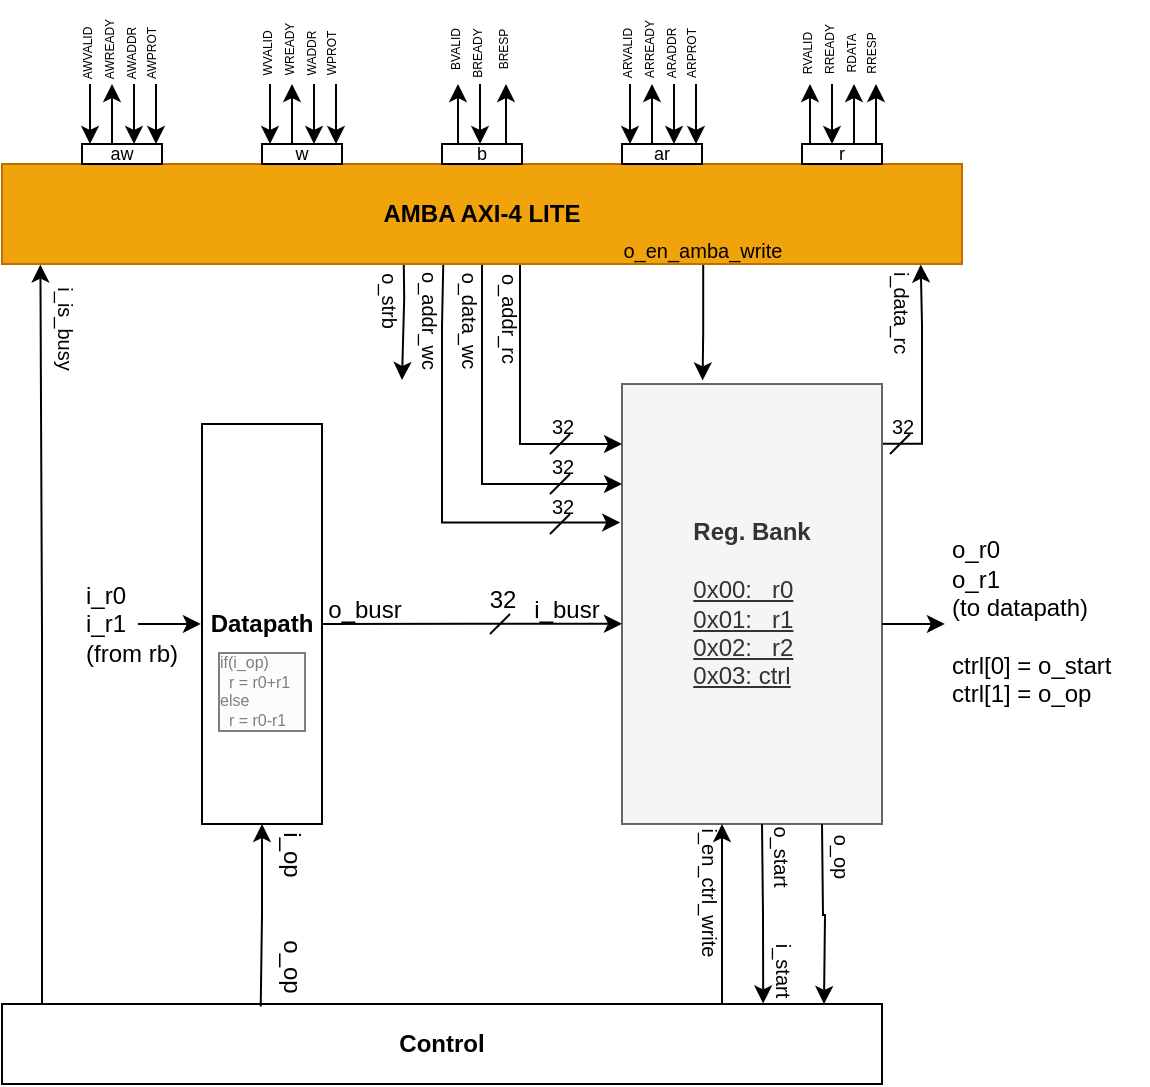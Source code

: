 <mxfile version="22.1.18" type="google">
  <diagram name="Page-1" id="0TndVoJYKliNYr8XNkfU">
    <mxGraphModel grid="1" page="1" gridSize="10" guides="1" tooltips="1" connect="1" arrows="1" fold="1" pageScale="1" pageWidth="850" pageHeight="1100" math="0" shadow="0">
      <root>
        <mxCell id="0" />
        <mxCell id="1" parent="0" />
        <mxCell id="XoeP2VOuVGM6aKN8_D4t-81" style="edgeStyle=orthogonalEdgeStyle;rounded=0;orthogonalLoop=1;jettySize=auto;html=1;entryX=0.31;entryY=-0.008;entryDx=0;entryDy=0;entryPerimeter=0;exitX=0.506;exitY=-0.082;exitDx=0;exitDy=0;exitPerimeter=0;" edge="1" parent="1">
          <mxGeometry relative="1" as="geometry">
            <mxPoint x="383" y="462" as="targetPoint" />
            <mxPoint x="383.6" y="379.54" as="sourcePoint" />
          </mxGeometry>
        </mxCell>
        <mxCell id="XoeP2VOuVGM6aKN8_D4t-7" style="edgeStyle=orthogonalEdgeStyle;rounded=0;orthogonalLoop=1;jettySize=auto;html=1;entryX=0.31;entryY=-0.008;entryDx=0;entryDy=0;entryPerimeter=0;exitX=0.506;exitY=-0.082;exitDx=0;exitDy=0;exitPerimeter=0;" edge="1" parent="1" source="IhvOqUo76paBUTJ3xCxH-38" target="IhvOqUo76paBUTJ3xCxH-1">
          <mxGeometry relative="1" as="geometry" />
        </mxCell>
        <mxCell id="XoeP2VOuVGM6aKN8_D4t-8" style="edgeStyle=orthogonalEdgeStyle;rounded=0;orthogonalLoop=1;jettySize=auto;html=1;exitX=1.004;exitY=0.136;exitDx=0;exitDy=0;entryX=0.957;entryY=1.006;entryDx=0;entryDy=0;entryPerimeter=0;exitPerimeter=0;" edge="1" parent="1" source="IhvOqUo76paBUTJ3xCxH-1" target="IhvOqUo76paBUTJ3xCxH-16">
          <mxGeometry relative="1" as="geometry" />
        </mxCell>
        <mxCell id="IhvOqUo76paBUTJ3xCxH-1" value="&lt;div style=&quot;text-align: left;&quot;&gt;&lt;span style=&quot;background-color: initial;&quot;&gt;&lt;b&gt;Reg. Bank&lt;/b&gt;&lt;/span&gt;&lt;/div&gt;&lt;div style=&quot;text-align: left;&quot;&gt;&lt;br&gt;&lt;/div&gt;&lt;div style=&quot;text-align: left;&quot;&gt;&lt;span style=&quot;background-color: initial;&quot;&gt;&lt;u&gt;0x00:&amp;nbsp; &amp;nbsp;r0&lt;/u&gt;&lt;/span&gt;&lt;/div&gt;&lt;div style=&quot;text-align: left;&quot;&gt;&lt;span style=&quot;background-color: initial;&quot;&gt;&lt;u&gt;0x01:&amp;nbsp; &amp;nbsp;r1&lt;/u&gt;&lt;/span&gt;&lt;/div&gt;&lt;div style=&quot;text-align: left;&quot;&gt;&lt;span style=&quot;background-color: initial;&quot;&gt;&lt;u&gt;0x02:&amp;nbsp; &amp;nbsp;r2&lt;/u&gt;&lt;/span&gt;&lt;/div&gt;&lt;div style=&quot;text-align: left;&quot;&gt;&lt;span style=&quot;background-color: initial;&quot;&gt;&lt;u&gt;0x03: ctrl&lt;/u&gt;&lt;/span&gt;&lt;/div&gt;" style="rounded=0;whiteSpace=wrap;html=1;fillColor=#f5f5f5;fontColor=#333333;strokeColor=#666666;" vertex="1" parent="1">
          <mxGeometry x="493" y="464" width="130" height="220" as="geometry" />
        </mxCell>
        <mxCell id="IhvOqUo76paBUTJ3xCxH-5" value="" style="endArrow=none;html=1;rounded=0;fontSize=10;" edge="1" parent="1">
          <mxGeometry width="50" height="50" relative="1" as="geometry">
            <mxPoint x="467" y="509" as="sourcePoint" />
            <mxPoint x="457" y="519" as="targetPoint" />
          </mxGeometry>
        </mxCell>
        <mxCell id="IhvOqUo76paBUTJ3xCxH-6" value="32" style="text;html=1;align=center;verticalAlign=middle;resizable=0;points=[];autosize=1;strokeColor=none;fillColor=none;fontSize=10;" vertex="1" parent="1">
          <mxGeometry x="448" y="490" width="30" height="30" as="geometry" />
        </mxCell>
        <mxCell id="IhvOqUo76paBUTJ3xCxH-7" style="edgeStyle=orthogonalEdgeStyle;rounded=0;orthogonalLoop=1;jettySize=auto;html=1;exitX=-0.007;exitY=0.315;exitDx=0;exitDy=0;startArrow=classic;startFill=1;endArrow=none;endFill=0;entryX=0.456;entryY=0.994;entryDx=0;entryDy=0;entryPerimeter=0;exitPerimeter=0;fontSize=10;" edge="1" parent="1" source="IhvOqUo76paBUTJ3xCxH-1">
          <mxGeometry relative="1" as="geometry">
            <mxPoint x="403.64" y="403.7" as="targetPoint" />
            <mxPoint x="513" y="553.98" as="sourcePoint" />
            <Array as="points">
              <mxPoint x="403" y="533" />
              <mxPoint x="403" y="435" />
              <mxPoint x="404" y="435" />
            </Array>
          </mxGeometry>
        </mxCell>
        <mxCell id="IhvOqUo76paBUTJ3xCxH-9" value="" style="endArrow=none;html=1;rounded=0;fontSize=10;" edge="1" parent="1">
          <mxGeometry width="50" height="50" relative="1" as="geometry">
            <mxPoint x="467" y="529" as="sourcePoint" />
            <mxPoint x="457" y="539" as="targetPoint" />
          </mxGeometry>
        </mxCell>
        <mxCell id="IhvOqUo76paBUTJ3xCxH-10" value="32" style="text;html=1;align=center;verticalAlign=middle;resizable=0;points=[];autosize=1;strokeColor=none;fillColor=none;fontSize=10;" vertex="1" parent="1">
          <mxGeometry x="448" y="510" width="30" height="30" as="geometry" />
        </mxCell>
        <mxCell id="IhvOqUo76paBUTJ3xCxH-11" style="edgeStyle=orthogonalEdgeStyle;rounded=0;orthogonalLoop=1;jettySize=auto;html=1;startArrow=classic;startFill=1;endArrow=none;endFill=0;exitX=0;exitY=0.545;exitDx=0;exitDy=0;exitPerimeter=0;" edge="1" parent="1" target="IhvOqUo76paBUTJ3xCxH-17" source="IhvOqUo76paBUTJ3xCxH-1">
          <mxGeometry relative="1" as="geometry">
            <mxPoint x="383" y="584" as="targetPoint" />
            <mxPoint x="463" y="584" as="sourcePoint" />
            <Array as="points" />
          </mxGeometry>
        </mxCell>
        <mxCell id="IhvOqUo76paBUTJ3xCxH-12" value="i_busr" style="text;html=1;align=center;verticalAlign=middle;resizable=0;points=[];autosize=1;strokeColor=none;fillColor=none;" vertex="1" parent="1">
          <mxGeometry x="435" y="562" width="60" height="30" as="geometry" />
        </mxCell>
        <mxCell id="IhvOqUo76paBUTJ3xCxH-13" value="" style="endArrow=none;html=1;rounded=0;" edge="1" parent="1">
          <mxGeometry width="50" height="50" relative="1" as="geometry">
            <mxPoint x="437" y="579" as="sourcePoint" />
            <mxPoint x="427" y="589" as="targetPoint" />
          </mxGeometry>
        </mxCell>
        <mxCell id="IhvOqUo76paBUTJ3xCxH-14" value="32" style="text;html=1;align=center;verticalAlign=middle;resizable=0;points=[];autosize=1;strokeColor=none;fillColor=none;" vertex="1" parent="1">
          <mxGeometry x="413" y="557" width="40" height="30" as="geometry" />
        </mxCell>
        <mxCell id="IhvOqUo76paBUTJ3xCxH-15" style="edgeStyle=orthogonalEdgeStyle;rounded=0;orthogonalLoop=1;jettySize=auto;html=1;startArrow=classic;startFill=1;endArrow=none;endFill=0;fontSize=10;" edge="1" parent="1" source="IhvOqUo76paBUTJ3xCxH-1">
          <mxGeometry relative="1" as="geometry">
            <mxPoint x="422.02" y="404.0" as="targetPoint" />
            <mxPoint x="500.53" y="524.28" as="sourcePoint" />
            <Array as="points">
              <mxPoint x="423" y="514" />
              <mxPoint x="423" y="404" />
            </Array>
          </mxGeometry>
        </mxCell>
        <mxCell id="IhvOqUo76paBUTJ3xCxH-17" value="&lt;div style=&quot;text-align: left;&quot;&gt;&lt;b&gt;Datapath&lt;/b&gt;&lt;/div&gt;" style="rounded=0;whiteSpace=wrap;html=1;" vertex="1" parent="1">
          <mxGeometry x="283" y="484" width="60" height="200" as="geometry" />
        </mxCell>
        <mxCell id="IhvOqUo76paBUTJ3xCxH-18" value="o_addr_wc" style="text;html=1;align=center;verticalAlign=middle;resizable=0;points=[];autosize=1;strokeColor=none;fillColor=none;rotation=90;fontSize=10;" vertex="1" parent="1">
          <mxGeometry x="362" y="417" width="70" height="30" as="geometry" />
        </mxCell>
        <mxCell id="IhvOqUo76paBUTJ3xCxH-19" value="o_data_wc" style="text;html=1;align=center;verticalAlign=middle;resizable=0;points=[];autosize=1;strokeColor=none;fillColor=none;rotation=90;fontSize=10;" vertex="1" parent="1">
          <mxGeometry x="382" y="417" width="70" height="30" as="geometry" />
        </mxCell>
        <mxCell id="IhvOqUo76paBUTJ3xCxH-23" style="edgeStyle=orthogonalEdgeStyle;rounded=0;orthogonalLoop=1;jettySize=auto;html=1;entryX=0.865;entryY=-0.007;entryDx=0;entryDy=0;entryPerimeter=0;" edge="1" parent="1" target="IhvOqUo76paBUTJ3xCxH-20">
          <mxGeometry relative="1" as="geometry">
            <mxPoint x="563" y="684" as="sourcePoint" />
            <mxPoint x="563.8" y="770.24" as="targetPoint" />
          </mxGeometry>
        </mxCell>
        <mxCell id="IhvOqUo76paBUTJ3xCxH-24" value="i_start" style="text;html=1;align=center;verticalAlign=middle;resizable=0;points=[];autosize=1;strokeColor=none;fillColor=none;rotation=90;fontSize=10;" vertex="1" parent="1">
          <mxGeometry x="549" y="742" width="50" height="30" as="geometry" />
        </mxCell>
        <mxCell id="IhvOqUo76paBUTJ3xCxH-39" style="edgeStyle=orthogonalEdgeStyle;rounded=0;orthogonalLoop=1;jettySize=auto;html=1;exitX=0.75;exitY=0;exitDx=0;exitDy=0;entryX=0.25;entryY=1;entryDx=0;entryDy=0;" edge="1" parent="1">
          <mxGeometry relative="1" as="geometry">
            <mxPoint x="543" y="774" as="sourcePoint" />
            <mxPoint x="543" y="684" as="targetPoint" />
          </mxGeometry>
        </mxCell>
        <mxCell id="IhvOqUo76paBUTJ3xCxH-20" value="&lt;div style=&quot;text-align: left;&quot;&gt;&lt;b&gt;Control&lt;/b&gt;&lt;/div&gt;" style="rounded=0;whiteSpace=wrap;html=1;" vertex="1" parent="1">
          <mxGeometry x="183" y="774" width="440" height="40" as="geometry" />
        </mxCell>
        <mxCell id="IhvOqUo76paBUTJ3xCxH-28" value="i_is_busy" style="text;html=1;align=center;verticalAlign=middle;resizable=0;points=[];autosize=1;strokeColor=none;fillColor=none;rotation=90;fontSize=10;" vertex="1" parent="1">
          <mxGeometry x="180" y="421" width="70" height="30" as="geometry" />
        </mxCell>
        <mxCell id="IhvOqUo76paBUTJ3xCxH-31" style="edgeStyle=orthogonalEdgeStyle;rounded=0;orthogonalLoop=1;jettySize=auto;html=1;entryX=0.04;entryY=1.006;entryDx=0;entryDy=0;entryPerimeter=0;" edge="1" parent="1" source="IhvOqUo76paBUTJ3xCxH-20" target="IhvOqUo76paBUTJ3xCxH-16">
          <mxGeometry relative="1" as="geometry">
            <Array as="points">
              <mxPoint x="203" y="589" />
              <mxPoint x="202" y="589" />
            </Array>
          </mxGeometry>
        </mxCell>
        <mxCell id="IhvOqUo76paBUTJ3xCxH-32" value="o_busr" style="text;html=1;align=center;verticalAlign=middle;resizable=0;points=[];autosize=1;strokeColor=none;fillColor=none;" vertex="1" parent="1">
          <mxGeometry x="334" y="562" width="60" height="30" as="geometry" />
        </mxCell>
        <mxCell id="IhvOqUo76paBUTJ3xCxH-34" value="i_data_rc" style="text;html=1;align=center;verticalAlign=middle;resizable=0;points=[];autosize=1;strokeColor=none;fillColor=none;rotation=90;fontSize=10;" vertex="1" parent="1">
          <mxGeometry x="603" y="413" width="60" height="30" as="geometry" />
        </mxCell>
        <mxCell id="IhvOqUo76paBUTJ3xCxH-35" style="edgeStyle=orthogonalEdgeStyle;rounded=0;orthogonalLoop=1;jettySize=auto;html=1;entryX=0.294;entryY=0.031;entryDx=0;entryDy=0;entryPerimeter=0;startArrow=classic;startFill=1;endArrow=none;endFill=0;" edge="1" parent="1" source="IhvOqUo76paBUTJ3xCxH-17" target="IhvOqUo76paBUTJ3xCxH-20">
          <mxGeometry relative="1" as="geometry" />
        </mxCell>
        <mxCell id="IhvOqUo76paBUTJ3xCxH-36" value="i_op" style="text;html=1;align=center;verticalAlign=middle;resizable=0;points=[];autosize=1;strokeColor=none;fillColor=none;rotation=90;" vertex="1" parent="1">
          <mxGeometry x="303" y="684" width="50" height="30" as="geometry" />
        </mxCell>
        <mxCell id="IhvOqUo76paBUTJ3xCxH-40" value="i_en_ctrl_write" style="text;html=1;align=center;verticalAlign=middle;resizable=0;points=[];autosize=1;strokeColor=none;fillColor=none;rotation=90;fontSize=10;" vertex="1" parent="1">
          <mxGeometry x="492" y="703" width="90" height="30" as="geometry" />
        </mxCell>
        <mxCell id="IhvOqUo76paBUTJ3xCxH-41" value="o_start" style="text;html=1;align=center;verticalAlign=middle;resizable=0;points=[];autosize=1;strokeColor=none;fillColor=none;rotation=90;fontSize=10;" vertex="1" parent="1">
          <mxGeometry x="548" y="685" width="50" height="30" as="geometry" />
        </mxCell>
        <mxCell id="XoeP2VOuVGM6aKN8_D4t-3" value="" style="endArrow=none;html=1;rounded=0;fontSize=10;" edge="1" parent="1">
          <mxGeometry width="50" height="50" relative="1" as="geometry">
            <mxPoint x="467" y="489" as="sourcePoint" />
            <mxPoint x="457" y="499" as="targetPoint" />
          </mxGeometry>
        </mxCell>
        <mxCell id="XoeP2VOuVGM6aKN8_D4t-4" value="32" style="text;html=1;align=center;verticalAlign=middle;resizable=0;points=[];autosize=1;strokeColor=none;fillColor=none;fontSize=10;" vertex="1" parent="1">
          <mxGeometry x="448" y="470" width="30" height="30" as="geometry" />
        </mxCell>
        <mxCell id="XoeP2VOuVGM6aKN8_D4t-5" style="edgeStyle=orthogonalEdgeStyle;rounded=0;orthogonalLoop=1;jettySize=auto;html=1;exitX=0;exitY=0.25;exitDx=0;exitDy=0;startArrow=classic;startFill=1;endArrow=none;endFill=0;fontSize=10;" edge="1" parent="1">
          <mxGeometry relative="1" as="geometry">
            <mxPoint x="443" y="384" as="targetPoint" />
            <mxPoint x="493" y="494" as="sourcePoint" />
            <Array as="points">
              <mxPoint x="442" y="494" />
            </Array>
          </mxGeometry>
        </mxCell>
        <mxCell id="XoeP2VOuVGM6aKN8_D4t-6" value="o_addr_rc" style="text;html=1;align=center;verticalAlign=middle;resizable=0;points=[];autosize=1;strokeColor=none;fillColor=none;rotation=90;fontSize=10;" vertex="1" parent="1">
          <mxGeometry x="402" y="416" width="70" height="30" as="geometry" />
        </mxCell>
        <mxCell id="IhvOqUo76paBUTJ3xCxH-16" value="&lt;div style=&quot;text-align: left;&quot;&gt;&lt;b&gt;AMBA AXI-4 LITE&lt;/b&gt;&lt;/div&gt;" style="rounded=0;whiteSpace=wrap;html=1;fillColor=#f0a30a;fontColor=#000000;strokeColor=#BD7000;" vertex="1" parent="1">
          <mxGeometry x="183" y="354" width="480" height="50" as="geometry" />
        </mxCell>
        <mxCell id="IhvOqUo76paBUTJ3xCxH-38" value="o_en_amba_write" style="text;html=1;align=center;verticalAlign=middle;resizable=0;points=[];autosize=1;strokeColor=none;fillColor=none;rotation=0;fontSize=10;" vertex="1" parent="1">
          <mxGeometry x="483" y="382" width="100" height="30" as="geometry" />
        </mxCell>
        <mxCell id="XoeP2VOuVGM6aKN8_D4t-9" style="edgeStyle=orthogonalEdgeStyle;rounded=0;orthogonalLoop=1;jettySize=auto;html=1;entryX=0.016;entryY=0.283;entryDx=0;entryDy=0;entryPerimeter=0;" edge="1" parent="1">
          <mxGeometry relative="1" as="geometry">
            <mxPoint x="623" y="584" as="sourcePoint" />
            <mxPoint x="654.44" y="583.98" as="targetPoint" />
          </mxGeometry>
        </mxCell>
        <mxCell id="XoeP2VOuVGM6aKN8_D4t-10" value="o_r0&lt;br&gt;o_r1&lt;br&gt;(to datapath)&lt;br&gt;&lt;br&gt;ctrl[0] = o_start&lt;br&gt;ctrl[1] = o_op" style="text;html=1;align=left;verticalAlign=middle;resizable=0;points=[];autosize=1;strokeColor=none;fillColor=none;" vertex="1" parent="1">
          <mxGeometry x="656" y="533" width="100" height="100" as="geometry" />
        </mxCell>
        <mxCell id="IhvOqUo76paBUTJ3xCxH-30" value="i_r0&lt;br&gt;i_r1&lt;br&gt;(from rb)" style="text;html=1;align=left;verticalAlign=middle;resizable=0;points=[];autosize=1;strokeColor=none;fillColor=none;" vertex="1" parent="1">
          <mxGeometry x="223" y="554" width="70" height="60" as="geometry" />
        </mxCell>
        <mxCell id="XoeP2VOuVGM6aKN8_D4t-14" style="edgeStyle=orthogonalEdgeStyle;rounded=0;orthogonalLoop=1;jettySize=auto;html=1;entryX=0.016;entryY=0.283;entryDx=0;entryDy=0;entryPerimeter=0;" edge="1" parent="1">
          <mxGeometry relative="1" as="geometry">
            <mxPoint x="251" y="584" as="sourcePoint" />
            <mxPoint x="282.44" y="583.98" as="targetPoint" />
          </mxGeometry>
        </mxCell>
        <mxCell id="XoeP2VOuVGM6aKN8_D4t-16" value="" style="endArrow=none;html=1;rounded=0;fontSize=10;" edge="1" parent="1">
          <mxGeometry width="50" height="50" relative="1" as="geometry">
            <mxPoint x="637" y="489" as="sourcePoint" />
            <mxPoint x="627" y="499" as="targetPoint" />
          </mxGeometry>
        </mxCell>
        <mxCell id="XoeP2VOuVGM6aKN8_D4t-17" value="32" style="text;html=1;align=center;verticalAlign=middle;resizable=0;points=[];autosize=1;strokeColor=none;fillColor=none;fontSize=10;" vertex="1" parent="1">
          <mxGeometry x="618" y="470" width="30" height="30" as="geometry" />
        </mxCell>
        <mxCell id="XoeP2VOuVGM6aKN8_D4t-20" value="&lt;div style=&quot;border-color: var(--border-color); color: rgb(0, 0, 0); font-family: Helvetica; font-style: normal; font-variant-ligatures: normal; font-variant-caps: normal; font-weight: 400; letter-spacing: normal; orphans: 2; text-indent: 0px; text-transform: none; widows: 2; word-spacing: 0px; -webkit-text-stroke-width: 0px; background-color: rgb(251, 251, 251); text-decoration-thickness: initial; text-decoration-style: initial; text-decoration-color: initial; text-align: left; font-size: 8px;&quot;&gt;&lt;font style=&quot;border-color: var(--border-color); font-size: 8px;&quot;&gt;if(i_op)&lt;/font&gt;&lt;/div&gt;&lt;div style=&quot;border-color: var(--border-color); color: rgb(0, 0, 0); font-family: Helvetica; font-style: normal; font-variant-ligatures: normal; font-variant-caps: normal; font-weight: 400; letter-spacing: normal; orphans: 2; text-indent: 0px; text-transform: none; widows: 2; word-spacing: 0px; -webkit-text-stroke-width: 0px; background-color: rgb(251, 251, 251); text-decoration-thickness: initial; text-decoration-style: initial; text-decoration-color: initial; text-align: left; font-size: 8px;&quot;&gt;&lt;font style=&quot;border-color: var(--border-color); font-size: 8px;&quot;&gt;&amp;nbsp; r = r0+r1&amp;nbsp; &amp;nbsp;&lt;/font&gt;&lt;/div&gt;&lt;div style=&quot;border-color: var(--border-color); color: rgb(0, 0, 0); font-family: Helvetica; font-style: normal; font-variant-ligatures: normal; font-variant-caps: normal; font-weight: 400; letter-spacing: normal; orphans: 2; text-indent: 0px; text-transform: none; widows: 2; word-spacing: 0px; -webkit-text-stroke-width: 0px; background-color: rgb(251, 251, 251); text-decoration-thickness: initial; text-decoration-style: initial; text-decoration-color: initial; text-align: left; font-size: 8px;&quot;&gt;&lt;font style=&quot;border-color: var(--border-color); font-size: 8px;&quot;&gt;else&lt;/font&gt;&lt;/div&gt;&lt;div style=&quot;border-color: var(--border-color); color: rgb(0, 0, 0); font-family: Helvetica; font-style: normal; font-variant-ligatures: normal; font-variant-caps: normal; font-weight: 400; letter-spacing: normal; orphans: 2; text-indent: 0px; text-transform: none; widows: 2; word-spacing: 0px; -webkit-text-stroke-width: 0px; background-color: rgb(251, 251, 251); text-decoration-thickness: initial; text-decoration-style: initial; text-decoration-color: initial; text-align: left; font-size: 8px;&quot;&gt;&lt;font style=&quot;border-color: var(--border-color); font-size: 8px;&quot;&gt;&amp;nbsp; r = r0-r1&lt;/font&gt;&lt;/div&gt;" style="text;whiteSpace=wrap;html=1;fontSize=8;labelBorderColor=default;textOpacity=50;" vertex="1" parent="1">
          <mxGeometry x="289" y="591" width="53" height="54" as="geometry" />
        </mxCell>
        <mxCell id="XoeP2VOuVGM6aKN8_D4t-21" value="aw" style="rounded=0;whiteSpace=wrap;html=1;fontSize=9;verticalAlign=middle;" vertex="1" parent="1">
          <mxGeometry x="223" y="344" width="40" height="10" as="geometry" />
        </mxCell>
        <mxCell id="XoeP2VOuVGM6aKN8_D4t-24" value="b" style="rounded=0;whiteSpace=wrap;html=1;fontSize=9;" vertex="1" parent="1">
          <mxGeometry x="403" y="344" width="40" height="10" as="geometry" />
        </mxCell>
        <mxCell id="XoeP2VOuVGM6aKN8_D4t-25" value="ar" style="rounded=0;whiteSpace=wrap;html=1;fontSize=9;" vertex="1" parent="1">
          <mxGeometry x="493" y="344" width="40" height="10" as="geometry" />
        </mxCell>
        <mxCell id="XoeP2VOuVGM6aKN8_D4t-26" value="r" style="rounded=0;whiteSpace=wrap;html=1;fontSize=9;" vertex="1" parent="1">
          <mxGeometry x="583" y="344" width="40" height="10" as="geometry" />
        </mxCell>
        <mxCell id="XoeP2VOuVGM6aKN8_D4t-38" value="w" style="rounded=0;whiteSpace=wrap;html=1;fontSize=9;verticalAlign=middle;" vertex="1" parent="1">
          <mxGeometry x="313" y="344" width="40" height="10" as="geometry" />
        </mxCell>
        <mxCell id="XoeP2VOuVGM6aKN8_D4t-39" value="" style="endArrow=none;html=1;rounded=0;startArrow=classic;startFill=1;endFill=0;" edge="1" parent="1">
          <mxGeometry width="50" height="50" relative="1" as="geometry">
            <mxPoint x="227" y="344" as="sourcePoint" />
            <mxPoint x="227" y="314" as="targetPoint" />
          </mxGeometry>
        </mxCell>
        <mxCell id="XoeP2VOuVGM6aKN8_D4t-40" value="" style="endArrow=classic;html=1;rounded=0;" edge="1" parent="1">
          <mxGeometry width="50" height="50" relative="1" as="geometry">
            <mxPoint x="238" y="344" as="sourcePoint" />
            <mxPoint x="238" y="314" as="targetPoint" />
          </mxGeometry>
        </mxCell>
        <mxCell id="XoeP2VOuVGM6aKN8_D4t-41" value="" style="endArrow=none;html=1;rounded=0;startArrow=classic;startFill=1;endFill=0;" edge="1" parent="1">
          <mxGeometry width="50" height="50" relative="1" as="geometry">
            <mxPoint x="249" y="344" as="sourcePoint" />
            <mxPoint x="249" y="314" as="targetPoint" />
          </mxGeometry>
        </mxCell>
        <mxCell id="XoeP2VOuVGM6aKN8_D4t-42" value="" style="endArrow=none;html=1;rounded=0;startArrow=classic;startFill=1;endFill=0;" edge="1" parent="1">
          <mxGeometry width="50" height="50" relative="1" as="geometry">
            <mxPoint x="260" y="344" as="sourcePoint" />
            <mxPoint x="260" y="314" as="targetPoint" />
          </mxGeometry>
        </mxCell>
        <mxCell id="XoeP2VOuVGM6aKN8_D4t-43" value="AWVALID" style="text;html=1;align=center;verticalAlign=middle;resizable=0;points=[];autosize=1;strokeColor=none;fillColor=none;fontSize=6;rotation=-90;" vertex="1" parent="1">
          <mxGeometry x="201" y="289" width="50" height="20" as="geometry" />
        </mxCell>
        <mxCell id="XoeP2VOuVGM6aKN8_D4t-44" value="AWREADY" style="text;html=1;align=center;verticalAlign=middle;resizable=0;points=[];autosize=1;strokeColor=none;fillColor=none;fontSize=6;rotation=-90;" vertex="1" parent="1">
          <mxGeometry x="212" y="287" width="50" height="20" as="geometry" />
        </mxCell>
        <mxCell id="XoeP2VOuVGM6aKN8_D4t-45" value="AWADDR" style="text;html=1;align=center;verticalAlign=middle;resizable=0;points=[];autosize=1;strokeColor=none;fillColor=none;fontSize=6;rotation=-90;" vertex="1" parent="1">
          <mxGeometry x="223" y="289" width="50" height="20" as="geometry" />
        </mxCell>
        <mxCell id="XoeP2VOuVGM6aKN8_D4t-46" value="AWPROT" style="text;html=1;align=center;verticalAlign=middle;resizable=0;points=[];autosize=1;strokeColor=none;fillColor=none;fontSize=6;rotation=-90;" vertex="1" parent="1">
          <mxGeometry x="233" y="289" width="50" height="20" as="geometry" />
        </mxCell>
        <mxCell id="XoeP2VOuVGM6aKN8_D4t-47" value="" style="endArrow=none;html=1;rounded=0;startArrow=classic;startFill=1;endFill=0;" edge="1" parent="1">
          <mxGeometry width="50" height="50" relative="1" as="geometry">
            <mxPoint x="317" y="344" as="sourcePoint" />
            <mxPoint x="317" y="314" as="targetPoint" />
          </mxGeometry>
        </mxCell>
        <mxCell id="XoeP2VOuVGM6aKN8_D4t-48" value="" style="endArrow=classic;html=1;rounded=0;" edge="1" parent="1">
          <mxGeometry width="50" height="50" relative="1" as="geometry">
            <mxPoint x="328" y="344" as="sourcePoint" />
            <mxPoint x="328" y="314" as="targetPoint" />
          </mxGeometry>
        </mxCell>
        <mxCell id="XoeP2VOuVGM6aKN8_D4t-49" value="" style="endArrow=none;html=1;rounded=0;startArrow=classic;startFill=1;endFill=0;" edge="1" parent="1">
          <mxGeometry width="50" height="50" relative="1" as="geometry">
            <mxPoint x="339" y="344" as="sourcePoint" />
            <mxPoint x="339" y="314" as="targetPoint" />
          </mxGeometry>
        </mxCell>
        <mxCell id="XoeP2VOuVGM6aKN8_D4t-50" value="" style="endArrow=none;html=1;rounded=0;startArrow=classic;startFill=1;endFill=0;" edge="1" parent="1">
          <mxGeometry width="50" height="50" relative="1" as="geometry">
            <mxPoint x="350" y="344" as="sourcePoint" />
            <mxPoint x="350" y="314" as="targetPoint" />
          </mxGeometry>
        </mxCell>
        <mxCell id="XoeP2VOuVGM6aKN8_D4t-51" value="WVALID" style="text;html=1;align=center;verticalAlign=middle;resizable=0;points=[];autosize=1;strokeColor=none;fillColor=none;fontSize=6;rotation=-90;" vertex="1" parent="1">
          <mxGeometry x="291" y="289" width="50" height="20" as="geometry" />
        </mxCell>
        <mxCell id="XoeP2VOuVGM6aKN8_D4t-52" value="WREADY" style="text;html=1;align=center;verticalAlign=middle;resizable=0;points=[];autosize=1;strokeColor=none;fillColor=none;fontSize=6;rotation=-90;" vertex="1" parent="1">
          <mxGeometry x="302" y="287" width="50" height="20" as="geometry" />
        </mxCell>
        <mxCell id="XoeP2VOuVGM6aKN8_D4t-53" value="WADDR" style="text;html=1;align=center;verticalAlign=middle;resizable=0;points=[];autosize=1;strokeColor=none;fillColor=none;fontSize=6;rotation=-90;" vertex="1" parent="1">
          <mxGeometry x="313" y="289" width="50" height="20" as="geometry" />
        </mxCell>
        <mxCell id="XoeP2VOuVGM6aKN8_D4t-54" value="WPROT" style="text;html=1;align=center;verticalAlign=middle;resizable=0;points=[];autosize=1;strokeColor=none;fillColor=none;fontSize=6;rotation=-90;" vertex="1" parent="1">
          <mxGeometry x="323" y="289" width="50" height="20" as="geometry" />
        </mxCell>
        <mxCell id="XoeP2VOuVGM6aKN8_D4t-56" value="" style="endArrow=classic;html=1;rounded=0;" edge="1" parent="1">
          <mxGeometry width="50" height="50" relative="1" as="geometry">
            <mxPoint x="411" y="344" as="sourcePoint" />
            <mxPoint x="411" y="314" as="targetPoint" />
          </mxGeometry>
        </mxCell>
        <mxCell id="XoeP2VOuVGM6aKN8_D4t-57" value="" style="endArrow=none;html=1;rounded=0;startArrow=classic;startFill=1;endFill=0;" edge="1" parent="1">
          <mxGeometry width="50" height="50" relative="1" as="geometry">
            <mxPoint x="422" y="344" as="sourcePoint" />
            <mxPoint x="422" y="314" as="targetPoint" />
          </mxGeometry>
        </mxCell>
        <mxCell id="XoeP2VOuVGM6aKN8_D4t-60" value="BVALID" style="text;html=1;align=center;verticalAlign=middle;resizable=0;points=[];autosize=1;strokeColor=none;fillColor=none;fontSize=6;rotation=-90;" vertex="1" parent="1">
          <mxGeometry x="390" y="287" width="40" height="20" as="geometry" />
        </mxCell>
        <mxCell id="XoeP2VOuVGM6aKN8_D4t-61" value="BREADY" style="text;html=1;align=center;verticalAlign=middle;resizable=0;points=[];autosize=1;strokeColor=none;fillColor=none;fontSize=6;rotation=-90;" vertex="1" parent="1">
          <mxGeometry x="396" y="289" width="50" height="20" as="geometry" />
        </mxCell>
        <mxCell id="XoeP2VOuVGM6aKN8_D4t-63" value="" style="endArrow=classic;html=1;rounded=0;" edge="1" parent="1">
          <mxGeometry width="50" height="50" relative="1" as="geometry">
            <mxPoint x="435" y="344" as="sourcePoint" />
            <mxPoint x="435" y="314" as="targetPoint" />
          </mxGeometry>
        </mxCell>
        <mxCell id="XoeP2VOuVGM6aKN8_D4t-64" value="BRESP" style="text;html=1;align=center;verticalAlign=middle;resizable=0;points=[];autosize=1;strokeColor=none;fillColor=none;fontSize=6;rotation=-90;" vertex="1" parent="1">
          <mxGeometry x="414" y="287" width="40" height="20" as="geometry" />
        </mxCell>
        <mxCell id="XoeP2VOuVGM6aKN8_D4t-65" value="" style="endArrow=none;html=1;rounded=0;startArrow=classic;startFill=1;endFill=0;" edge="1" parent="1">
          <mxGeometry width="50" height="50" relative="1" as="geometry">
            <mxPoint x="497" y="344" as="sourcePoint" />
            <mxPoint x="497" y="314" as="targetPoint" />
          </mxGeometry>
        </mxCell>
        <mxCell id="XoeP2VOuVGM6aKN8_D4t-66" value="" style="endArrow=classic;html=1;rounded=0;" edge="1" parent="1">
          <mxGeometry width="50" height="50" relative="1" as="geometry">
            <mxPoint x="508" y="344" as="sourcePoint" />
            <mxPoint x="508" y="314" as="targetPoint" />
          </mxGeometry>
        </mxCell>
        <mxCell id="XoeP2VOuVGM6aKN8_D4t-67" value="" style="endArrow=none;html=1;rounded=0;startArrow=classic;startFill=1;endFill=0;" edge="1" parent="1">
          <mxGeometry width="50" height="50" relative="1" as="geometry">
            <mxPoint x="519" y="344" as="sourcePoint" />
            <mxPoint x="519" y="314" as="targetPoint" />
          </mxGeometry>
        </mxCell>
        <mxCell id="XoeP2VOuVGM6aKN8_D4t-68" value="" style="endArrow=none;html=1;rounded=0;startArrow=classic;startFill=1;endFill=0;" edge="1" parent="1">
          <mxGeometry width="50" height="50" relative="1" as="geometry">
            <mxPoint x="530" y="344" as="sourcePoint" />
            <mxPoint x="530" y="314" as="targetPoint" />
          </mxGeometry>
        </mxCell>
        <mxCell id="XoeP2VOuVGM6aKN8_D4t-69" value="ARVALID" style="text;html=1;align=center;verticalAlign=middle;resizable=0;points=[];autosize=1;strokeColor=none;fillColor=none;fontSize=6;rotation=-90;" vertex="1" parent="1">
          <mxGeometry x="471" y="289" width="50" height="20" as="geometry" />
        </mxCell>
        <mxCell id="XoeP2VOuVGM6aKN8_D4t-70" value="ARREADY" style="text;html=1;align=center;verticalAlign=middle;resizable=0;points=[];autosize=1;strokeColor=none;fillColor=none;fontSize=6;rotation=-90;" vertex="1" parent="1">
          <mxGeometry x="482" y="287" width="50" height="20" as="geometry" />
        </mxCell>
        <mxCell id="XoeP2VOuVGM6aKN8_D4t-71" value="ARADDR" style="text;html=1;align=center;verticalAlign=middle;resizable=0;points=[];autosize=1;strokeColor=none;fillColor=none;fontSize=6;rotation=-90;" vertex="1" parent="1">
          <mxGeometry x="493" y="289" width="50" height="20" as="geometry" />
        </mxCell>
        <mxCell id="XoeP2VOuVGM6aKN8_D4t-72" value="ARPROT" style="text;html=1;align=center;verticalAlign=middle;resizable=0;points=[];autosize=1;strokeColor=none;fillColor=none;fontSize=6;rotation=-90;" vertex="1" parent="1">
          <mxGeometry x="503" y="289" width="50" height="20" as="geometry" />
        </mxCell>
        <mxCell id="XoeP2VOuVGM6aKN8_D4t-73" value="" style="endArrow=none;html=1;rounded=0;startArrow=classic;startFill=1;endFill=0;" edge="1" parent="1">
          <mxGeometry width="50" height="50" relative="1" as="geometry">
            <mxPoint x="587" y="314" as="sourcePoint" />
            <mxPoint x="587" y="344" as="targetPoint" />
          </mxGeometry>
        </mxCell>
        <mxCell id="XoeP2VOuVGM6aKN8_D4t-74" value="" style="endArrow=classic;html=1;rounded=0;" edge="1" parent="1">
          <mxGeometry width="50" height="50" relative="1" as="geometry">
            <mxPoint x="598" y="314" as="sourcePoint" />
            <mxPoint x="598" y="344" as="targetPoint" />
          </mxGeometry>
        </mxCell>
        <mxCell id="XoeP2VOuVGM6aKN8_D4t-75" value="" style="endArrow=none;html=1;rounded=0;startArrow=classic;startFill=1;endFill=0;" edge="1" parent="1">
          <mxGeometry width="50" height="50" relative="1" as="geometry">
            <mxPoint x="609" y="314" as="sourcePoint" />
            <mxPoint x="609" y="344" as="targetPoint" />
          </mxGeometry>
        </mxCell>
        <mxCell id="XoeP2VOuVGM6aKN8_D4t-76" value="" style="endArrow=none;html=1;rounded=0;startArrow=classic;startFill=1;endFill=0;" edge="1" parent="1">
          <mxGeometry width="50" height="50" relative="1" as="geometry">
            <mxPoint x="620" y="314" as="sourcePoint" />
            <mxPoint x="620" y="344" as="targetPoint" />
          </mxGeometry>
        </mxCell>
        <mxCell id="XoeP2VOuVGM6aKN8_D4t-77" value="RVALID" style="text;html=1;align=center;verticalAlign=middle;resizable=0;points=[];autosize=1;strokeColor=none;fillColor=none;fontSize=6;rotation=-90;" vertex="1" parent="1">
          <mxGeometry x="566" y="289" width="40" height="20" as="geometry" />
        </mxCell>
        <mxCell id="XoeP2VOuVGM6aKN8_D4t-78" value="RREADY" style="text;html=1;align=center;verticalAlign=middle;resizable=0;points=[];autosize=1;strokeColor=none;fillColor=none;fontSize=6;rotation=-90;" vertex="1" parent="1">
          <mxGeometry x="572" y="287" width="50" height="20" as="geometry" />
        </mxCell>
        <mxCell id="XoeP2VOuVGM6aKN8_D4t-79" value="RDATA" style="text;html=1;align=center;verticalAlign=middle;resizable=0;points=[];autosize=1;strokeColor=none;fillColor=none;fontSize=6;rotation=-90;" vertex="1" parent="1">
          <mxGeometry x="588" y="289" width="40" height="20" as="geometry" />
        </mxCell>
        <mxCell id="XoeP2VOuVGM6aKN8_D4t-80" value="RRESP" style="text;html=1;align=center;verticalAlign=middle;resizable=0;points=[];autosize=1;strokeColor=none;fillColor=none;fontSize=6;rotation=-90;" vertex="1" parent="1">
          <mxGeometry x="598" y="289" width="40" height="20" as="geometry" />
        </mxCell>
        <mxCell id="XoeP2VOuVGM6aKN8_D4t-83" value="o_strb" style="text;html=1;align=center;verticalAlign=middle;resizable=0;points=[];autosize=1;strokeColor=none;fillColor=none;rotation=90;fontSize=10;" vertex="1" parent="1">
          <mxGeometry x="352" y="407" width="50" height="30" as="geometry" />
        </mxCell>
        <mxCell id="XoeP2VOuVGM6aKN8_D4t-84" style="edgeStyle=orthogonalEdgeStyle;rounded=0;orthogonalLoop=1;jettySize=auto;html=1;entryX=0.865;entryY=-0.007;entryDx=0;entryDy=0;entryPerimeter=0;" edge="1" parent="1">
          <mxGeometry relative="1" as="geometry">
            <mxPoint x="593" y="684" as="sourcePoint" />
            <mxPoint x="594" y="774" as="targetPoint" />
          </mxGeometry>
        </mxCell>
        <mxCell id="XoeP2VOuVGM6aKN8_D4t-85" value="o_op" style="text;html=1;align=center;verticalAlign=middle;resizable=0;points=[];autosize=1;strokeColor=none;fillColor=none;rotation=90;fontSize=10;" vertex="1" parent="1">
          <mxGeometry x="578" y="685" width="50" height="30" as="geometry" />
        </mxCell>
        <mxCell id="XoeP2VOuVGM6aKN8_D4t-86" value="o_op" style="text;html=1;align=center;verticalAlign=middle;resizable=0;points=[];autosize=1;strokeColor=none;fillColor=none;rotation=90;" vertex="1" parent="1">
          <mxGeometry x="303" y="740" width="50" height="30" as="geometry" />
        </mxCell>
      </root>
    </mxGraphModel>
  </diagram>
</mxfile>
